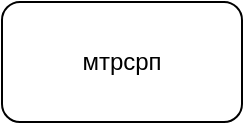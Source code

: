 <mxfile version="13.10.6" type="github">
  <diagram id="-yivBSLeJwXuypbCzAMJ" name="Page-1">
    <mxGraphModel dx="868" dy="482" grid="1" gridSize="10" guides="1" tooltips="1" connect="1" arrows="1" fold="1" page="1" pageScale="1" pageWidth="827" pageHeight="1169" math="0" shadow="0">
      <root>
        <mxCell id="0" />
        <mxCell id="1" parent="0" />
        <mxCell id="Php67GaGa9O9ghZBJjAl-1" value="&lt;font style=&quot;vertical-align: inherit&quot;&gt;&lt;font style=&quot;vertical-align: inherit&quot;&gt;мтрсрп&lt;/font&gt;&lt;/font&gt;" style="rounded=1;whiteSpace=wrap;html=1;" vertex="1" parent="1">
          <mxGeometry x="350" y="220" width="120" height="60" as="geometry" />
        </mxCell>
      </root>
    </mxGraphModel>
  </diagram>
</mxfile>
